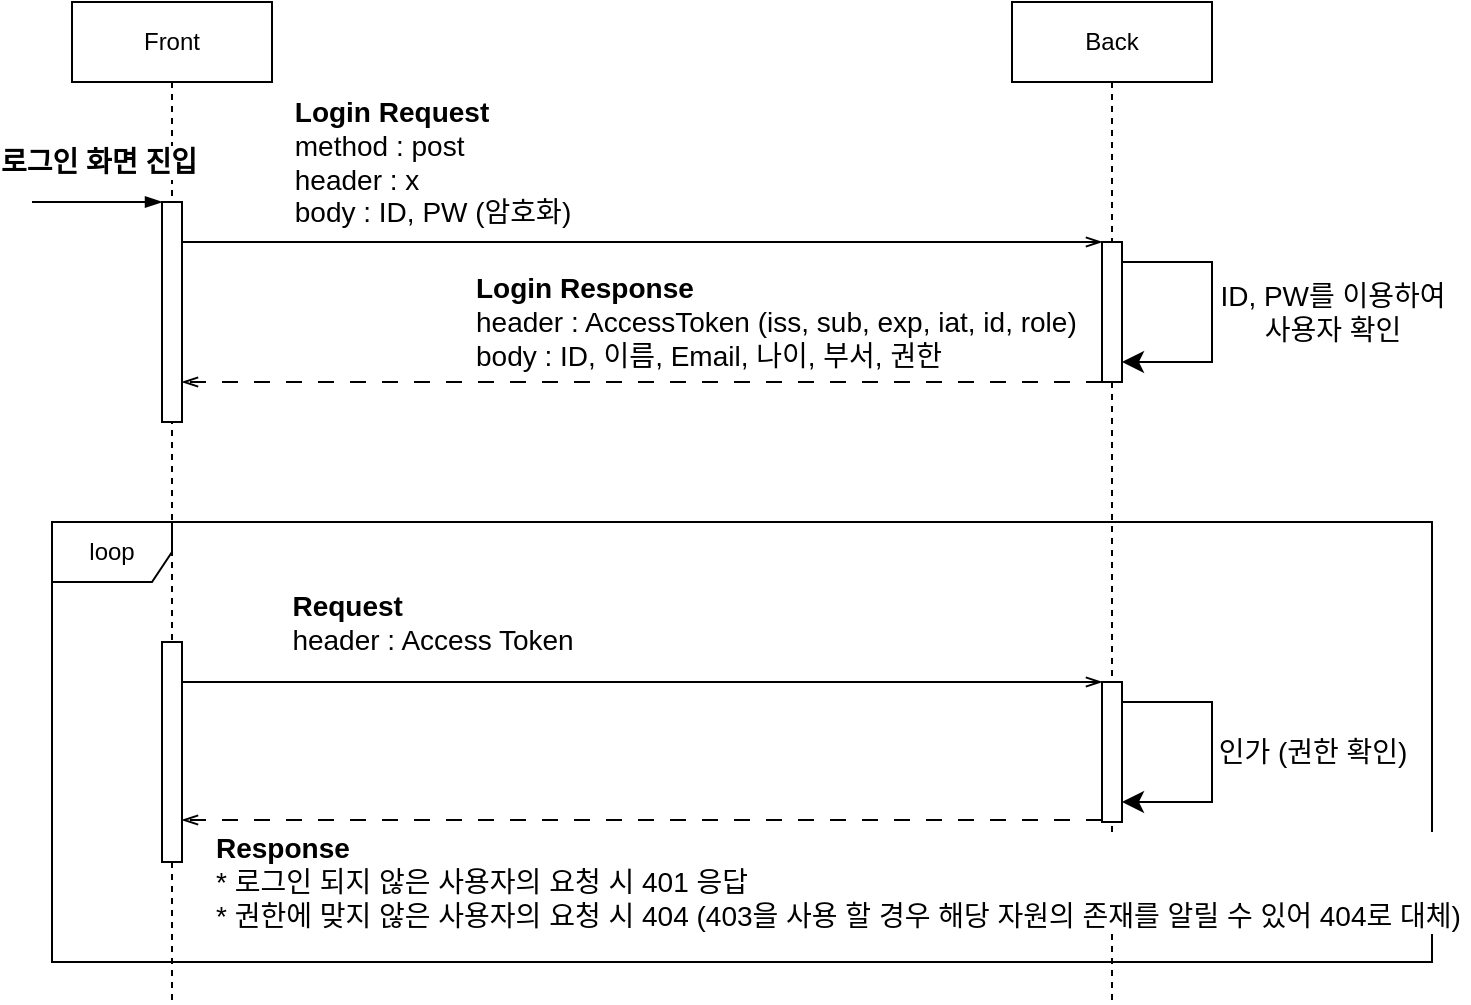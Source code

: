 <mxfile version="21.6.1" type="github">
  <diagram name="Page-1" id="2YBvvXClWsGukQMizWep">
    <mxGraphModel dx="2072" dy="1106" grid="1" gridSize="10" guides="1" tooltips="1" connect="1" arrows="1" fold="1" page="1" pageScale="1" pageWidth="850" pageHeight="1100" math="0" shadow="0">
      <root>
        <mxCell id="0" />
        <mxCell id="1" parent="0" />
        <mxCell id="aM9ryv3xv72pqoxQDRHE-1" value="Front" style="shape=umlLifeline;perimeter=lifelinePerimeter;whiteSpace=wrap;html=1;container=0;dropTarget=0;collapsible=0;recursiveResize=0;outlineConnect=0;portConstraint=eastwest;newEdgeStyle={&quot;edgeStyle&quot;:&quot;elbowEdgeStyle&quot;,&quot;elbow&quot;:&quot;vertical&quot;,&quot;curved&quot;:0,&quot;rounded&quot;:0};" parent="1" vertex="1">
          <mxGeometry x="40" y="40" width="100" height="500" as="geometry" />
        </mxCell>
        <mxCell id="aM9ryv3xv72pqoxQDRHE-2" value="" style="html=1;points=[];perimeter=orthogonalPerimeter;outlineConnect=0;targetShapes=umlLifeline;portConstraint=eastwest;newEdgeStyle={&quot;edgeStyle&quot;:&quot;elbowEdgeStyle&quot;,&quot;elbow&quot;:&quot;vertical&quot;,&quot;curved&quot;:0,&quot;rounded&quot;:0};" parent="aM9ryv3xv72pqoxQDRHE-1" vertex="1">
          <mxGeometry x="45" y="100" width="10" height="110" as="geometry" />
        </mxCell>
        <mxCell id="aM9ryv3xv72pqoxQDRHE-5" value="Back" style="shape=umlLifeline;perimeter=lifelinePerimeter;whiteSpace=wrap;html=1;container=0;dropTarget=0;collapsible=0;recursiveResize=0;outlineConnect=0;portConstraint=eastwest;newEdgeStyle={&quot;edgeStyle&quot;:&quot;elbowEdgeStyle&quot;,&quot;elbow&quot;:&quot;vertical&quot;,&quot;curved&quot;:0,&quot;rounded&quot;:0};" parent="1" vertex="1">
          <mxGeometry x="510" y="40" width="100" height="500" as="geometry" />
        </mxCell>
        <mxCell id="aM9ryv3xv72pqoxQDRHE-6" value="" style="html=1;points=[];perimeter=orthogonalPerimeter;outlineConnect=0;targetShapes=umlLifeline;portConstraint=eastwest;newEdgeStyle={&quot;edgeStyle&quot;:&quot;elbowEdgeStyle&quot;,&quot;elbow&quot;:&quot;vertical&quot;,&quot;curved&quot;:0,&quot;rounded&quot;:0};" parent="aM9ryv3xv72pqoxQDRHE-5" vertex="1">
          <mxGeometry x="45" y="120" width="10" height="70" as="geometry" />
        </mxCell>
        <mxCell id="-8Yh8foPW3nLuySLqsEq-7" value="" style="edgeStyle=elbowEdgeStyle;elbow=vertical;endArrow=classic;html=1;curved=0;rounded=0;endSize=8;startSize=8;" parent="aM9ryv3xv72pqoxQDRHE-5" source="aM9ryv3xv72pqoxQDRHE-6" target="aM9ryv3xv72pqoxQDRHE-6" edge="1">
          <mxGeometry width="50" height="50" relative="1" as="geometry">
            <mxPoint x="55" y="140" as="sourcePoint" />
            <mxPoint x="55" y="180" as="targetPoint" />
            <Array as="points">
              <mxPoint x="100" y="130" />
            </Array>
          </mxGeometry>
        </mxCell>
        <mxCell id="-8Yh8foPW3nLuySLqsEq-8" value="ID, PW를 이용하여 &lt;br style=&quot;font-size: 14px;&quot;&gt;사용자 확인" style="edgeLabel;html=1;align=center;verticalAlign=middle;resizable=0;points=[];fontSize=14;" parent="-8Yh8foPW3nLuySLqsEq-7" vertex="1" connectable="0">
          <mxGeometry x="0.013" y="1" relative="1" as="geometry">
            <mxPoint x="59" y="-1" as="offset" />
          </mxGeometry>
        </mxCell>
        <mxCell id="-8Yh8foPW3nLuySLqsEq-1" value="" style="endArrow=blockThin;html=1;rounded=0;endFill=1;" parent="1" target="aM9ryv3xv72pqoxQDRHE-2" edge="1">
          <mxGeometry relative="1" as="geometry">
            <mxPoint x="20" y="140" as="sourcePoint" />
            <mxPoint x="460" y="640" as="targetPoint" />
          </mxGeometry>
        </mxCell>
        <mxCell id="-8Yh8foPW3nLuySLqsEq-2" value="로그인 화면 진입" style="edgeLabel;resizable=0;html=1;align=center;verticalAlign=middle;fontSize=14;fontStyle=1" parent="-8Yh8foPW3nLuySLqsEq-1" connectable="0" vertex="1">
          <mxGeometry relative="1" as="geometry">
            <mxPoint y="-20" as="offset" />
          </mxGeometry>
        </mxCell>
        <mxCell id="-8Yh8foPW3nLuySLqsEq-3" value="" style="endArrow=openThin;html=1;rounded=0;endFill=0;" parent="1" source="aM9ryv3xv72pqoxQDRHE-2" target="aM9ryv3xv72pqoxQDRHE-6" edge="1">
          <mxGeometry relative="1" as="geometry">
            <mxPoint x="160" y="170" as="sourcePoint" />
            <mxPoint x="320" y="170" as="targetPoint" />
            <Array as="points">
              <mxPoint x="330" y="160" />
            </Array>
          </mxGeometry>
        </mxCell>
        <mxCell id="-8Yh8foPW3nLuySLqsEq-4" value="&lt;div style=&quot;text-align: left;&quot;&gt;&lt;b&gt;Login Request&lt;/b&gt;&lt;/div&gt;&lt;div style=&quot;text-align: left;&quot;&gt;method : post&lt;/div&gt;&lt;div style=&quot;text-align: left;&quot;&gt;header : x&lt;/div&gt;&lt;div style=&quot;text-align: left;&quot;&gt;body : ID, PW (암호화)&lt;/div&gt;" style="edgeLabel;resizable=0;html=1;align=center;verticalAlign=middle;fontSize=14;" parent="-8Yh8foPW3nLuySLqsEq-3" connectable="0" vertex="1">
          <mxGeometry relative="1" as="geometry">
            <mxPoint x="-105" y="-40" as="offset" />
          </mxGeometry>
        </mxCell>
        <mxCell id="-8Yh8foPW3nLuySLqsEq-9" value="" style="endArrow=openThin;html=1;rounded=0;endFill=0;dashed=1;dashPattern=8 8;" parent="1" source="aM9ryv3xv72pqoxQDRHE-6" target="aM9ryv3xv72pqoxQDRHE-2" edge="1">
          <mxGeometry relative="1" as="geometry">
            <mxPoint x="105" y="300" as="sourcePoint" />
            <mxPoint x="565" y="300" as="targetPoint" />
            <Array as="points">
              <mxPoint x="350" y="230" />
            </Array>
          </mxGeometry>
        </mxCell>
        <mxCell id="-8Yh8foPW3nLuySLqsEq-10" value="&lt;b&gt;Login Response&lt;/b&gt;&lt;br&gt;header : AccessToken (iss, sub, exp, iat, id, role)&lt;br style=&quot;font-size: 14px;&quot;&gt;body : ID, 이름, Email, 나이, 부서, 권한" style="edgeLabel;resizable=0;html=1;align=left;verticalAlign=middle;fontSize=14;" parent="-8Yh8foPW3nLuySLqsEq-9" connectable="0" vertex="1">
          <mxGeometry relative="1" as="geometry">
            <mxPoint x="-85" y="-30" as="offset" />
          </mxGeometry>
        </mxCell>
        <mxCell id="-8Yh8foPW3nLuySLqsEq-11" value="loop" style="shape=umlFrame;whiteSpace=wrap;html=1;pointerEvents=0;" parent="1" vertex="1">
          <mxGeometry x="30" y="300" width="690" height="220" as="geometry" />
        </mxCell>
        <mxCell id="-8Yh8foPW3nLuySLqsEq-12" value="" style="html=1;points=[];perimeter=orthogonalPerimeter;outlineConnect=0;targetShapes=umlLifeline;portConstraint=eastwest;newEdgeStyle={&quot;edgeStyle&quot;:&quot;elbowEdgeStyle&quot;,&quot;elbow&quot;:&quot;vertical&quot;,&quot;curved&quot;:0,&quot;rounded&quot;:0};" parent="1" vertex="1">
          <mxGeometry x="85" y="360" width="10" height="110" as="geometry" />
        </mxCell>
        <mxCell id="-8Yh8foPW3nLuySLqsEq-13" value="" style="html=1;points=[];perimeter=orthogonalPerimeter;outlineConnect=0;targetShapes=umlLifeline;portConstraint=eastwest;newEdgeStyle={&quot;edgeStyle&quot;:&quot;elbowEdgeStyle&quot;,&quot;elbow&quot;:&quot;vertical&quot;,&quot;curved&quot;:0,&quot;rounded&quot;:0};" parent="1" vertex="1">
          <mxGeometry x="555" y="380" width="10" height="70" as="geometry" />
        </mxCell>
        <mxCell id="-8Yh8foPW3nLuySLqsEq-14" value="" style="edgeStyle=elbowEdgeStyle;elbow=vertical;endArrow=classic;html=1;curved=0;rounded=0;endSize=8;startSize=8;" parent="1" source="-8Yh8foPW3nLuySLqsEq-13" target="-8Yh8foPW3nLuySLqsEq-13" edge="1">
          <mxGeometry width="50" height="50" relative="1" as="geometry">
            <mxPoint x="565" y="400" as="sourcePoint" />
            <mxPoint x="565" y="440" as="targetPoint" />
            <Array as="points">
              <mxPoint x="610" y="390" />
            </Array>
          </mxGeometry>
        </mxCell>
        <mxCell id="-8Yh8foPW3nLuySLqsEq-15" value="인가 (권한 확인)" style="edgeLabel;html=1;align=center;verticalAlign=middle;resizable=0;points=[];fontSize=14;" parent="-8Yh8foPW3nLuySLqsEq-14" vertex="1" connectable="0">
          <mxGeometry x="0.013" y="1" relative="1" as="geometry">
            <mxPoint x="49" y="-1" as="offset" />
          </mxGeometry>
        </mxCell>
        <mxCell id="-8Yh8foPW3nLuySLqsEq-16" value="" style="endArrow=openThin;html=1;rounded=0;endFill=0;" parent="1" source="-8Yh8foPW3nLuySLqsEq-12" target="-8Yh8foPW3nLuySLqsEq-13" edge="1">
          <mxGeometry relative="1" as="geometry">
            <mxPoint x="160" y="390" as="sourcePoint" />
            <mxPoint x="320" y="390" as="targetPoint" />
            <Array as="points">
              <mxPoint x="330" y="380" />
            </Array>
          </mxGeometry>
        </mxCell>
        <mxCell id="-8Yh8foPW3nLuySLqsEq-17" value="&lt;div style=&quot;text-align: left;&quot;&gt;&lt;b&gt;Request&lt;/b&gt;&lt;/div&gt;&lt;div style=&quot;text-align: left;&quot;&gt;header : Access Token&lt;/div&gt;" style="edgeLabel;resizable=0;html=1;align=center;verticalAlign=middle;fontSize=14;" parent="-8Yh8foPW3nLuySLqsEq-16" connectable="0" vertex="1">
          <mxGeometry relative="1" as="geometry">
            <mxPoint x="-105" y="-30" as="offset" />
          </mxGeometry>
        </mxCell>
        <mxCell id="-8Yh8foPW3nLuySLqsEq-18" value="" style="endArrow=openThin;html=1;rounded=0;endFill=0;dashed=1;dashPattern=8 8;" parent="1" source="-8Yh8foPW3nLuySLqsEq-13" target="-8Yh8foPW3nLuySLqsEq-12" edge="1">
          <mxGeometry relative="1" as="geometry">
            <mxPoint x="560" y="449" as="sourcePoint" />
            <mxPoint x="100" y="449" as="targetPoint" />
            <Array as="points">
              <mxPoint x="355" y="449" />
            </Array>
          </mxGeometry>
        </mxCell>
        <mxCell id="-8Yh8foPW3nLuySLqsEq-19" value="&lt;b&gt;Response&lt;br&gt;&lt;/b&gt;* 로그인 되지 않은 사용자의 요청 시 401 응답&lt;br&gt;* 권한에 맞지 않은 사용자의 요청 시 404 (403을 사용 할 경우 해당 자원의 존재를 알릴 수 있어 404로 대체)&amp;nbsp;" style="edgeLabel;resizable=0;html=1;align=left;verticalAlign=middle;fontSize=14;" parent="-8Yh8foPW3nLuySLqsEq-18" connectable="0" vertex="1">
          <mxGeometry relative="1" as="geometry">
            <mxPoint x="-215" y="31" as="offset" />
          </mxGeometry>
        </mxCell>
      </root>
    </mxGraphModel>
  </diagram>
</mxfile>

